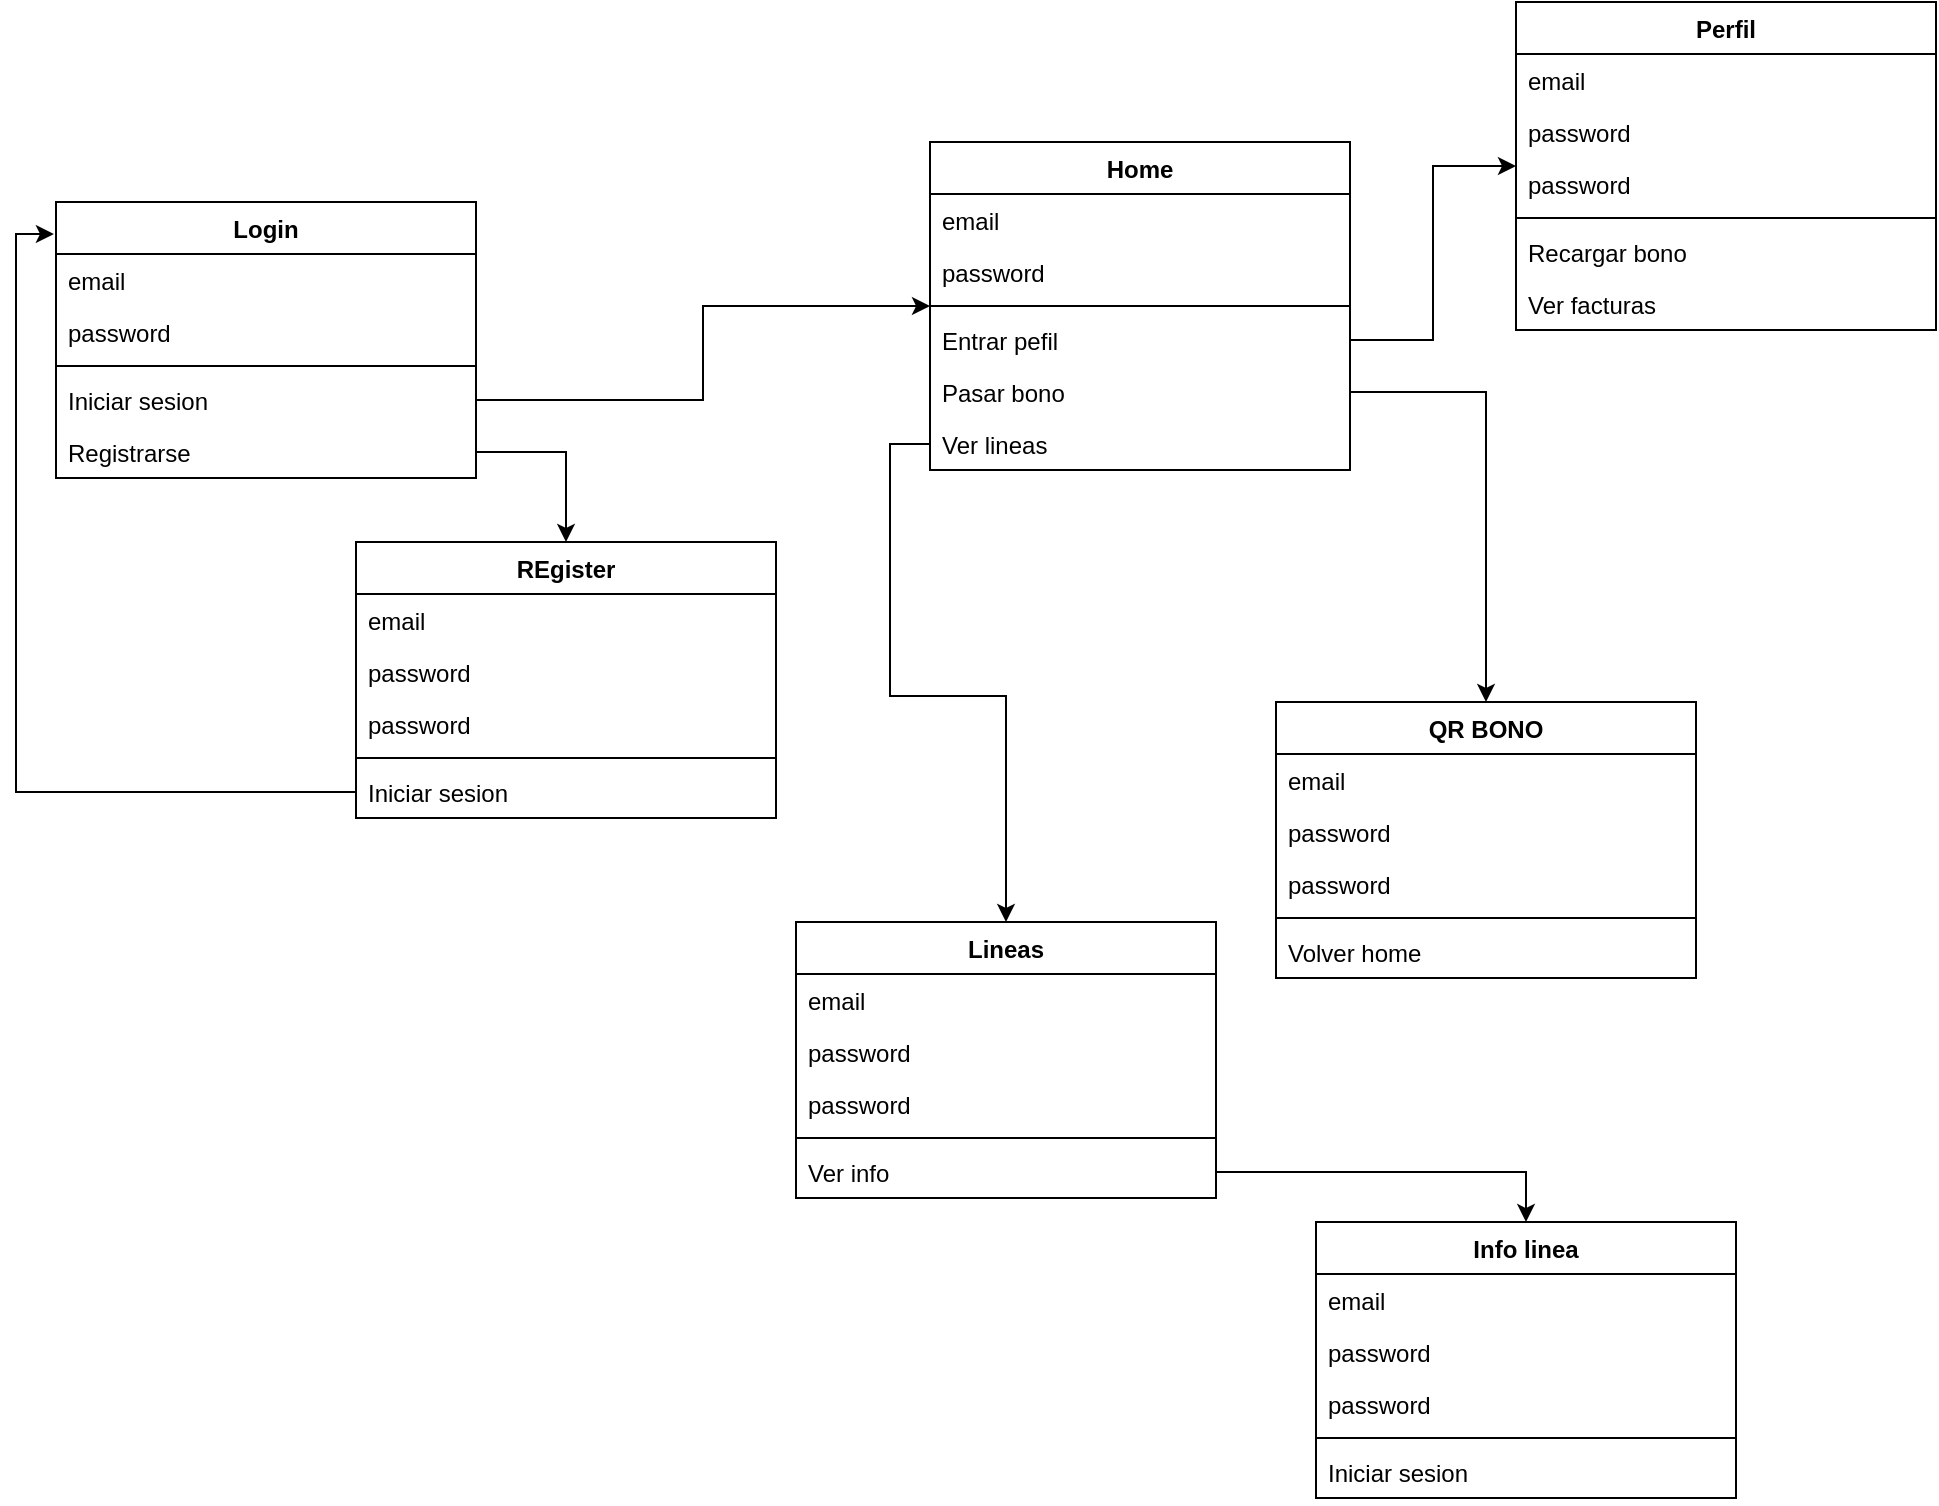 <mxfile version="21.8.0" type="github">
  <diagram name="Página-1" id="jf259fgjOjg_yHpygnGp">
    <mxGraphModel dx="472" dy="772" grid="1" gridSize="10" guides="1" tooltips="1" connect="1" arrows="1" fold="1" page="1" pageScale="1" pageWidth="827" pageHeight="1169" math="0" shadow="0">
      <root>
        <mxCell id="0" />
        <mxCell id="1" parent="0" />
        <mxCell id="NLLJ3BhemirPSIUYPXcM-1" value="Login" style="swimlane;fontStyle=1;align=center;verticalAlign=top;childLayout=stackLayout;horizontal=1;startSize=26;horizontalStack=0;resizeParent=1;resizeParentMax=0;resizeLast=0;collapsible=1;marginBottom=0;whiteSpace=wrap;html=1;" vertex="1" parent="1">
          <mxGeometry x="180" y="170" width="210" height="138" as="geometry" />
        </mxCell>
        <mxCell id="NLLJ3BhemirPSIUYPXcM-2" value="email" style="text;strokeColor=none;fillColor=none;align=left;verticalAlign=top;spacingLeft=4;spacingRight=4;overflow=hidden;rotatable=0;points=[[0,0.5],[1,0.5]];portConstraint=eastwest;whiteSpace=wrap;html=1;" vertex="1" parent="NLLJ3BhemirPSIUYPXcM-1">
          <mxGeometry y="26" width="210" height="26" as="geometry" />
        </mxCell>
        <mxCell id="NLLJ3BhemirPSIUYPXcM-5" value="password" style="text;strokeColor=none;fillColor=none;align=left;verticalAlign=top;spacingLeft=4;spacingRight=4;overflow=hidden;rotatable=0;points=[[0,0.5],[1,0.5]];portConstraint=eastwest;whiteSpace=wrap;html=1;" vertex="1" parent="NLLJ3BhemirPSIUYPXcM-1">
          <mxGeometry y="52" width="210" height="26" as="geometry" />
        </mxCell>
        <mxCell id="NLLJ3BhemirPSIUYPXcM-3" value="" style="line;strokeWidth=1;fillColor=none;align=left;verticalAlign=middle;spacingTop=-1;spacingLeft=3;spacingRight=3;rotatable=0;labelPosition=right;points=[];portConstraint=eastwest;strokeColor=inherit;" vertex="1" parent="NLLJ3BhemirPSIUYPXcM-1">
          <mxGeometry y="78" width="210" height="8" as="geometry" />
        </mxCell>
        <mxCell id="NLLJ3BhemirPSIUYPXcM-4" value="Iniciar sesion " style="text;strokeColor=none;fillColor=none;align=left;verticalAlign=top;spacingLeft=4;spacingRight=4;overflow=hidden;rotatable=0;points=[[0,0.5],[1,0.5]];portConstraint=eastwest;whiteSpace=wrap;html=1;" vertex="1" parent="NLLJ3BhemirPSIUYPXcM-1">
          <mxGeometry y="86" width="210" height="26" as="geometry" />
        </mxCell>
        <mxCell id="NLLJ3BhemirPSIUYPXcM-6" value="Registrarse" style="text;strokeColor=none;fillColor=none;align=left;verticalAlign=top;spacingLeft=4;spacingRight=4;overflow=hidden;rotatable=0;points=[[0,0.5],[1,0.5]];portConstraint=eastwest;whiteSpace=wrap;html=1;" vertex="1" parent="NLLJ3BhemirPSIUYPXcM-1">
          <mxGeometry y="112" width="210" height="26" as="geometry" />
        </mxCell>
        <mxCell id="NLLJ3BhemirPSIUYPXcM-7" value="REgister" style="swimlane;fontStyle=1;align=center;verticalAlign=top;childLayout=stackLayout;horizontal=1;startSize=26;horizontalStack=0;resizeParent=1;resizeParentMax=0;resizeLast=0;collapsible=1;marginBottom=0;whiteSpace=wrap;html=1;" vertex="1" parent="1">
          <mxGeometry x="330" y="340" width="210" height="138" as="geometry" />
        </mxCell>
        <mxCell id="NLLJ3BhemirPSIUYPXcM-8" value="email" style="text;strokeColor=none;fillColor=none;align=left;verticalAlign=top;spacingLeft=4;spacingRight=4;overflow=hidden;rotatable=0;points=[[0,0.5],[1,0.5]];portConstraint=eastwest;whiteSpace=wrap;html=1;" vertex="1" parent="NLLJ3BhemirPSIUYPXcM-7">
          <mxGeometry y="26" width="210" height="26" as="geometry" />
        </mxCell>
        <mxCell id="NLLJ3BhemirPSIUYPXcM-9" value="password" style="text;strokeColor=none;fillColor=none;align=left;verticalAlign=top;spacingLeft=4;spacingRight=4;overflow=hidden;rotatable=0;points=[[0,0.5],[1,0.5]];portConstraint=eastwest;whiteSpace=wrap;html=1;" vertex="1" parent="NLLJ3BhemirPSIUYPXcM-7">
          <mxGeometry y="52" width="210" height="26" as="geometry" />
        </mxCell>
        <mxCell id="NLLJ3BhemirPSIUYPXcM-14" value="password" style="text;strokeColor=none;fillColor=none;align=left;verticalAlign=top;spacingLeft=4;spacingRight=4;overflow=hidden;rotatable=0;points=[[0,0.5],[1,0.5]];portConstraint=eastwest;whiteSpace=wrap;html=1;" vertex="1" parent="NLLJ3BhemirPSIUYPXcM-7">
          <mxGeometry y="78" width="210" height="26" as="geometry" />
        </mxCell>
        <mxCell id="NLLJ3BhemirPSIUYPXcM-10" value="" style="line;strokeWidth=1;fillColor=none;align=left;verticalAlign=middle;spacingTop=-1;spacingLeft=3;spacingRight=3;rotatable=0;labelPosition=right;points=[];portConstraint=eastwest;strokeColor=inherit;" vertex="1" parent="NLLJ3BhemirPSIUYPXcM-7">
          <mxGeometry y="104" width="210" height="8" as="geometry" />
        </mxCell>
        <mxCell id="NLLJ3BhemirPSIUYPXcM-11" value="Iniciar sesion " style="text;strokeColor=none;fillColor=none;align=left;verticalAlign=top;spacingLeft=4;spacingRight=4;overflow=hidden;rotatable=0;points=[[0,0.5],[1,0.5]];portConstraint=eastwest;whiteSpace=wrap;html=1;" vertex="1" parent="NLLJ3BhemirPSIUYPXcM-7">
          <mxGeometry y="112" width="210" height="26" as="geometry" />
        </mxCell>
        <mxCell id="NLLJ3BhemirPSIUYPXcM-13" style="edgeStyle=orthogonalEdgeStyle;rounded=0;orthogonalLoop=1;jettySize=auto;html=1;" edge="1" parent="1" source="NLLJ3BhemirPSIUYPXcM-6" target="NLLJ3BhemirPSIUYPXcM-7">
          <mxGeometry relative="1" as="geometry" />
        </mxCell>
        <mxCell id="NLLJ3BhemirPSIUYPXcM-15" style="edgeStyle=orthogonalEdgeStyle;rounded=0;orthogonalLoop=1;jettySize=auto;html=1;entryX=-0.005;entryY=0.116;entryDx=0;entryDy=0;entryPerimeter=0;" edge="1" parent="1" source="NLLJ3BhemirPSIUYPXcM-11" target="NLLJ3BhemirPSIUYPXcM-1">
          <mxGeometry relative="1" as="geometry" />
        </mxCell>
        <mxCell id="NLLJ3BhemirPSIUYPXcM-16" value="Home" style="swimlane;fontStyle=1;align=center;verticalAlign=top;childLayout=stackLayout;horizontal=1;startSize=26;horizontalStack=0;resizeParent=1;resizeParentMax=0;resizeLast=0;collapsible=1;marginBottom=0;whiteSpace=wrap;html=1;" vertex="1" parent="1">
          <mxGeometry x="617" y="140" width="210" height="164" as="geometry" />
        </mxCell>
        <mxCell id="NLLJ3BhemirPSIUYPXcM-17" value="email" style="text;strokeColor=none;fillColor=none;align=left;verticalAlign=top;spacingLeft=4;spacingRight=4;overflow=hidden;rotatable=0;points=[[0,0.5],[1,0.5]];portConstraint=eastwest;whiteSpace=wrap;html=1;" vertex="1" parent="NLLJ3BhemirPSIUYPXcM-16">
          <mxGeometry y="26" width="210" height="26" as="geometry" />
        </mxCell>
        <mxCell id="NLLJ3BhemirPSIUYPXcM-18" value="password" style="text;strokeColor=none;fillColor=none;align=left;verticalAlign=top;spacingLeft=4;spacingRight=4;overflow=hidden;rotatable=0;points=[[0,0.5],[1,0.5]];portConstraint=eastwest;whiteSpace=wrap;html=1;" vertex="1" parent="NLLJ3BhemirPSIUYPXcM-16">
          <mxGeometry y="52" width="210" height="26" as="geometry" />
        </mxCell>
        <mxCell id="NLLJ3BhemirPSIUYPXcM-20" value="" style="line;strokeWidth=1;fillColor=none;align=left;verticalAlign=middle;spacingTop=-1;spacingLeft=3;spacingRight=3;rotatable=0;labelPosition=right;points=[];portConstraint=eastwest;strokeColor=inherit;" vertex="1" parent="NLLJ3BhemirPSIUYPXcM-16">
          <mxGeometry y="78" width="210" height="8" as="geometry" />
        </mxCell>
        <mxCell id="NLLJ3BhemirPSIUYPXcM-21" value="Entrar pefil" style="text;strokeColor=none;fillColor=none;align=left;verticalAlign=top;spacingLeft=4;spacingRight=4;overflow=hidden;rotatable=0;points=[[0,0.5],[1,0.5]];portConstraint=eastwest;whiteSpace=wrap;html=1;" vertex="1" parent="NLLJ3BhemirPSIUYPXcM-16">
          <mxGeometry y="86" width="210" height="26" as="geometry" />
        </mxCell>
        <mxCell id="NLLJ3BhemirPSIUYPXcM-23" value="Pasar bono" style="text;strokeColor=none;fillColor=none;align=left;verticalAlign=top;spacingLeft=4;spacingRight=4;overflow=hidden;rotatable=0;points=[[0,0.5],[1,0.5]];portConstraint=eastwest;whiteSpace=wrap;html=1;" vertex="1" parent="NLLJ3BhemirPSIUYPXcM-16">
          <mxGeometry y="112" width="210" height="26" as="geometry" />
        </mxCell>
        <mxCell id="NLLJ3BhemirPSIUYPXcM-24" value="Ver lineas" style="text;strokeColor=none;fillColor=none;align=left;verticalAlign=top;spacingLeft=4;spacingRight=4;overflow=hidden;rotatable=0;points=[[0,0.5],[1,0.5]];portConstraint=eastwest;whiteSpace=wrap;html=1;" vertex="1" parent="NLLJ3BhemirPSIUYPXcM-16">
          <mxGeometry y="138" width="210" height="26" as="geometry" />
        </mxCell>
        <mxCell id="NLLJ3BhemirPSIUYPXcM-22" style="edgeStyle=orthogonalEdgeStyle;rounded=0;orthogonalLoop=1;jettySize=auto;html=1;" edge="1" parent="1" source="NLLJ3BhemirPSIUYPXcM-4" target="NLLJ3BhemirPSIUYPXcM-16">
          <mxGeometry relative="1" as="geometry" />
        </mxCell>
        <mxCell id="NLLJ3BhemirPSIUYPXcM-25" value="Perfil" style="swimlane;fontStyle=1;align=center;verticalAlign=top;childLayout=stackLayout;horizontal=1;startSize=26;horizontalStack=0;resizeParent=1;resizeParentMax=0;resizeLast=0;collapsible=1;marginBottom=0;whiteSpace=wrap;html=1;" vertex="1" parent="1">
          <mxGeometry x="910" y="70" width="210" height="164" as="geometry" />
        </mxCell>
        <mxCell id="NLLJ3BhemirPSIUYPXcM-26" value="email" style="text;strokeColor=none;fillColor=none;align=left;verticalAlign=top;spacingLeft=4;spacingRight=4;overflow=hidden;rotatable=0;points=[[0,0.5],[1,0.5]];portConstraint=eastwest;whiteSpace=wrap;html=1;" vertex="1" parent="NLLJ3BhemirPSIUYPXcM-25">
          <mxGeometry y="26" width="210" height="26" as="geometry" />
        </mxCell>
        <mxCell id="NLLJ3BhemirPSIUYPXcM-27" value="password" style="text;strokeColor=none;fillColor=none;align=left;verticalAlign=top;spacingLeft=4;spacingRight=4;overflow=hidden;rotatable=0;points=[[0,0.5],[1,0.5]];portConstraint=eastwest;whiteSpace=wrap;html=1;" vertex="1" parent="NLLJ3BhemirPSIUYPXcM-25">
          <mxGeometry y="52" width="210" height="26" as="geometry" />
        </mxCell>
        <mxCell id="NLLJ3BhemirPSIUYPXcM-28" value="password" style="text;strokeColor=none;fillColor=none;align=left;verticalAlign=top;spacingLeft=4;spacingRight=4;overflow=hidden;rotatable=0;points=[[0,0.5],[1,0.5]];portConstraint=eastwest;whiteSpace=wrap;html=1;" vertex="1" parent="NLLJ3BhemirPSIUYPXcM-25">
          <mxGeometry y="78" width="210" height="26" as="geometry" />
        </mxCell>
        <mxCell id="NLLJ3BhemirPSIUYPXcM-29" value="" style="line;strokeWidth=1;fillColor=none;align=left;verticalAlign=middle;spacingTop=-1;spacingLeft=3;spacingRight=3;rotatable=0;labelPosition=right;points=[];portConstraint=eastwest;strokeColor=inherit;" vertex="1" parent="NLLJ3BhemirPSIUYPXcM-25">
          <mxGeometry y="104" width="210" height="8" as="geometry" />
        </mxCell>
        <mxCell id="NLLJ3BhemirPSIUYPXcM-30" value="Recargar bono" style="text;strokeColor=none;fillColor=none;align=left;verticalAlign=top;spacingLeft=4;spacingRight=4;overflow=hidden;rotatable=0;points=[[0,0.5],[1,0.5]];portConstraint=eastwest;whiteSpace=wrap;html=1;" vertex="1" parent="NLLJ3BhemirPSIUYPXcM-25">
          <mxGeometry y="112" width="210" height="26" as="geometry" />
        </mxCell>
        <mxCell id="NLLJ3BhemirPSIUYPXcM-32" value="Ver facturas" style="text;strokeColor=none;fillColor=none;align=left;verticalAlign=top;spacingLeft=4;spacingRight=4;overflow=hidden;rotatable=0;points=[[0,0.5],[1,0.5]];portConstraint=eastwest;whiteSpace=wrap;html=1;" vertex="1" parent="NLLJ3BhemirPSIUYPXcM-25">
          <mxGeometry y="138" width="210" height="26" as="geometry" />
        </mxCell>
        <mxCell id="NLLJ3BhemirPSIUYPXcM-31" style="edgeStyle=orthogonalEdgeStyle;rounded=0;orthogonalLoop=1;jettySize=auto;html=1;" edge="1" parent="1" source="NLLJ3BhemirPSIUYPXcM-21" target="NLLJ3BhemirPSIUYPXcM-25">
          <mxGeometry relative="1" as="geometry" />
        </mxCell>
        <mxCell id="NLLJ3BhemirPSIUYPXcM-34" value="QR BONO" style="swimlane;fontStyle=1;align=center;verticalAlign=top;childLayout=stackLayout;horizontal=1;startSize=26;horizontalStack=0;resizeParent=1;resizeParentMax=0;resizeLast=0;collapsible=1;marginBottom=0;whiteSpace=wrap;html=1;" vertex="1" parent="1">
          <mxGeometry x="790" y="420" width="210" height="138" as="geometry" />
        </mxCell>
        <mxCell id="NLLJ3BhemirPSIUYPXcM-35" value="email" style="text;strokeColor=none;fillColor=none;align=left;verticalAlign=top;spacingLeft=4;spacingRight=4;overflow=hidden;rotatable=0;points=[[0,0.5],[1,0.5]];portConstraint=eastwest;whiteSpace=wrap;html=1;" vertex="1" parent="NLLJ3BhemirPSIUYPXcM-34">
          <mxGeometry y="26" width="210" height="26" as="geometry" />
        </mxCell>
        <mxCell id="NLLJ3BhemirPSIUYPXcM-36" value="password" style="text;strokeColor=none;fillColor=none;align=left;verticalAlign=top;spacingLeft=4;spacingRight=4;overflow=hidden;rotatable=0;points=[[0,0.5],[1,0.5]];portConstraint=eastwest;whiteSpace=wrap;html=1;" vertex="1" parent="NLLJ3BhemirPSIUYPXcM-34">
          <mxGeometry y="52" width="210" height="26" as="geometry" />
        </mxCell>
        <mxCell id="NLLJ3BhemirPSIUYPXcM-37" value="password" style="text;strokeColor=none;fillColor=none;align=left;verticalAlign=top;spacingLeft=4;spacingRight=4;overflow=hidden;rotatable=0;points=[[0,0.5],[1,0.5]];portConstraint=eastwest;whiteSpace=wrap;html=1;" vertex="1" parent="NLLJ3BhemirPSIUYPXcM-34">
          <mxGeometry y="78" width="210" height="26" as="geometry" />
        </mxCell>
        <mxCell id="NLLJ3BhemirPSIUYPXcM-38" value="" style="line;strokeWidth=1;fillColor=none;align=left;verticalAlign=middle;spacingTop=-1;spacingLeft=3;spacingRight=3;rotatable=0;labelPosition=right;points=[];portConstraint=eastwest;strokeColor=inherit;" vertex="1" parent="NLLJ3BhemirPSIUYPXcM-34">
          <mxGeometry y="104" width="210" height="8" as="geometry" />
        </mxCell>
        <mxCell id="NLLJ3BhemirPSIUYPXcM-39" value="Volver home" style="text;strokeColor=none;fillColor=none;align=left;verticalAlign=top;spacingLeft=4;spacingRight=4;overflow=hidden;rotatable=0;points=[[0,0.5],[1,0.5]];portConstraint=eastwest;whiteSpace=wrap;html=1;" vertex="1" parent="NLLJ3BhemirPSIUYPXcM-34">
          <mxGeometry y="112" width="210" height="26" as="geometry" />
        </mxCell>
        <mxCell id="NLLJ3BhemirPSIUYPXcM-40" style="edgeStyle=orthogonalEdgeStyle;rounded=0;orthogonalLoop=1;jettySize=auto;html=1;" edge="1" parent="1" source="NLLJ3BhemirPSIUYPXcM-23" target="NLLJ3BhemirPSIUYPXcM-34">
          <mxGeometry relative="1" as="geometry" />
        </mxCell>
        <mxCell id="NLLJ3BhemirPSIUYPXcM-41" value="Lineas" style="swimlane;fontStyle=1;align=center;verticalAlign=top;childLayout=stackLayout;horizontal=1;startSize=26;horizontalStack=0;resizeParent=1;resizeParentMax=0;resizeLast=0;collapsible=1;marginBottom=0;whiteSpace=wrap;html=1;" vertex="1" parent="1">
          <mxGeometry x="550" y="530" width="210" height="138" as="geometry" />
        </mxCell>
        <mxCell id="NLLJ3BhemirPSIUYPXcM-42" value="email" style="text;strokeColor=none;fillColor=none;align=left;verticalAlign=top;spacingLeft=4;spacingRight=4;overflow=hidden;rotatable=0;points=[[0,0.5],[1,0.5]];portConstraint=eastwest;whiteSpace=wrap;html=1;" vertex="1" parent="NLLJ3BhemirPSIUYPXcM-41">
          <mxGeometry y="26" width="210" height="26" as="geometry" />
        </mxCell>
        <mxCell id="NLLJ3BhemirPSIUYPXcM-43" value="password" style="text;strokeColor=none;fillColor=none;align=left;verticalAlign=top;spacingLeft=4;spacingRight=4;overflow=hidden;rotatable=0;points=[[0,0.5],[1,0.5]];portConstraint=eastwest;whiteSpace=wrap;html=1;" vertex="1" parent="NLLJ3BhemirPSIUYPXcM-41">
          <mxGeometry y="52" width="210" height="26" as="geometry" />
        </mxCell>
        <mxCell id="NLLJ3BhemirPSIUYPXcM-44" value="password" style="text;strokeColor=none;fillColor=none;align=left;verticalAlign=top;spacingLeft=4;spacingRight=4;overflow=hidden;rotatable=0;points=[[0,0.5],[1,0.5]];portConstraint=eastwest;whiteSpace=wrap;html=1;" vertex="1" parent="NLLJ3BhemirPSIUYPXcM-41">
          <mxGeometry y="78" width="210" height="26" as="geometry" />
        </mxCell>
        <mxCell id="NLLJ3BhemirPSIUYPXcM-45" value="" style="line;strokeWidth=1;fillColor=none;align=left;verticalAlign=middle;spacingTop=-1;spacingLeft=3;spacingRight=3;rotatable=0;labelPosition=right;points=[];portConstraint=eastwest;strokeColor=inherit;" vertex="1" parent="NLLJ3BhemirPSIUYPXcM-41">
          <mxGeometry y="104" width="210" height="8" as="geometry" />
        </mxCell>
        <mxCell id="NLLJ3BhemirPSIUYPXcM-46" value="Ver info" style="text;strokeColor=none;fillColor=none;align=left;verticalAlign=top;spacingLeft=4;spacingRight=4;overflow=hidden;rotatable=0;points=[[0,0.5],[1,0.5]];portConstraint=eastwest;whiteSpace=wrap;html=1;" vertex="1" parent="NLLJ3BhemirPSIUYPXcM-41">
          <mxGeometry y="112" width="210" height="26" as="geometry" />
        </mxCell>
        <mxCell id="NLLJ3BhemirPSIUYPXcM-47" style="edgeStyle=orthogonalEdgeStyle;rounded=0;orthogonalLoop=1;jettySize=auto;html=1;" edge="1" parent="1" source="NLLJ3BhemirPSIUYPXcM-24" target="NLLJ3BhemirPSIUYPXcM-41">
          <mxGeometry relative="1" as="geometry" />
        </mxCell>
        <mxCell id="NLLJ3BhemirPSIUYPXcM-48" value="Info linea" style="swimlane;fontStyle=1;align=center;verticalAlign=top;childLayout=stackLayout;horizontal=1;startSize=26;horizontalStack=0;resizeParent=1;resizeParentMax=0;resizeLast=0;collapsible=1;marginBottom=0;whiteSpace=wrap;html=1;" vertex="1" parent="1">
          <mxGeometry x="810" y="680" width="210" height="138" as="geometry" />
        </mxCell>
        <mxCell id="NLLJ3BhemirPSIUYPXcM-49" value="email" style="text;strokeColor=none;fillColor=none;align=left;verticalAlign=top;spacingLeft=4;spacingRight=4;overflow=hidden;rotatable=0;points=[[0,0.5],[1,0.5]];portConstraint=eastwest;whiteSpace=wrap;html=1;" vertex="1" parent="NLLJ3BhemirPSIUYPXcM-48">
          <mxGeometry y="26" width="210" height="26" as="geometry" />
        </mxCell>
        <mxCell id="NLLJ3BhemirPSIUYPXcM-50" value="password" style="text;strokeColor=none;fillColor=none;align=left;verticalAlign=top;spacingLeft=4;spacingRight=4;overflow=hidden;rotatable=0;points=[[0,0.5],[1,0.5]];portConstraint=eastwest;whiteSpace=wrap;html=1;" vertex="1" parent="NLLJ3BhemirPSIUYPXcM-48">
          <mxGeometry y="52" width="210" height="26" as="geometry" />
        </mxCell>
        <mxCell id="NLLJ3BhemirPSIUYPXcM-51" value="password" style="text;strokeColor=none;fillColor=none;align=left;verticalAlign=top;spacingLeft=4;spacingRight=4;overflow=hidden;rotatable=0;points=[[0,0.5],[1,0.5]];portConstraint=eastwest;whiteSpace=wrap;html=1;" vertex="1" parent="NLLJ3BhemirPSIUYPXcM-48">
          <mxGeometry y="78" width="210" height="26" as="geometry" />
        </mxCell>
        <mxCell id="NLLJ3BhemirPSIUYPXcM-52" value="" style="line;strokeWidth=1;fillColor=none;align=left;verticalAlign=middle;spacingTop=-1;spacingLeft=3;spacingRight=3;rotatable=0;labelPosition=right;points=[];portConstraint=eastwest;strokeColor=inherit;" vertex="1" parent="NLLJ3BhemirPSIUYPXcM-48">
          <mxGeometry y="104" width="210" height="8" as="geometry" />
        </mxCell>
        <mxCell id="NLLJ3BhemirPSIUYPXcM-53" value="Iniciar sesion " style="text;strokeColor=none;fillColor=none;align=left;verticalAlign=top;spacingLeft=4;spacingRight=4;overflow=hidden;rotatable=0;points=[[0,0.5],[1,0.5]];portConstraint=eastwest;whiteSpace=wrap;html=1;" vertex="1" parent="NLLJ3BhemirPSIUYPXcM-48">
          <mxGeometry y="112" width="210" height="26" as="geometry" />
        </mxCell>
        <mxCell id="NLLJ3BhemirPSIUYPXcM-54" style="edgeStyle=orthogonalEdgeStyle;rounded=0;orthogonalLoop=1;jettySize=auto;html=1;" edge="1" parent="1" source="NLLJ3BhemirPSIUYPXcM-46" target="NLLJ3BhemirPSIUYPXcM-48">
          <mxGeometry relative="1" as="geometry" />
        </mxCell>
      </root>
    </mxGraphModel>
  </diagram>
</mxfile>
